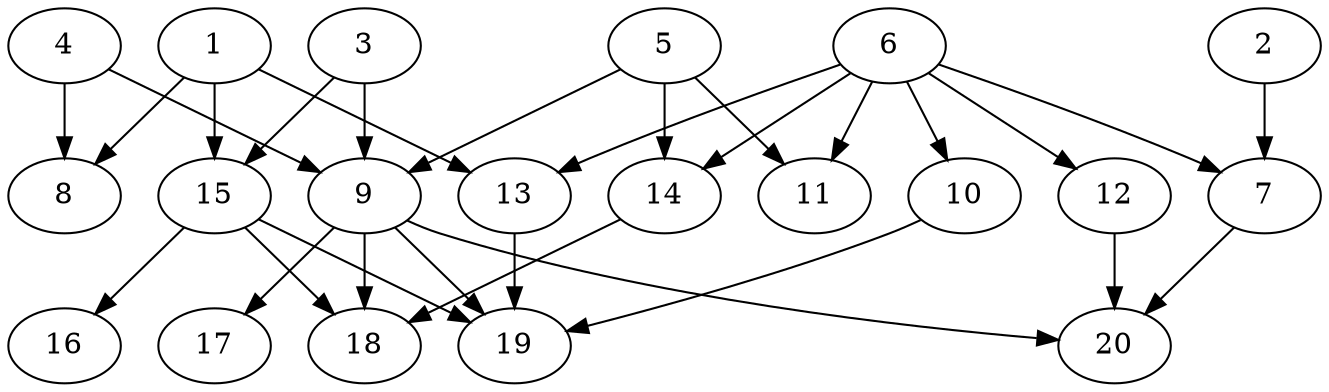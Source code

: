 // DAG automatically generated by daggen at Sat Jul 27 15:38:39 2019
// ./daggen --dot -n 20 --ccr 0.4 --fat 0.7 --regular 0.5 --density 0.4 --mindata 5242880 --maxdata 52428800 
digraph G {
  1 [size="37335040", alpha="0.01", expect_size="14934016"] 
  1 -> 8 [size ="14934016"]
  1 -> 13 [size ="14934016"]
  1 -> 15 [size ="14934016"]
  2 [size="29913600", alpha="0.10", expect_size="11965440"] 
  2 -> 7 [size ="11965440"]
  3 [size="23948800", alpha="0.01", expect_size="9579520"] 
  3 -> 9 [size ="9579520"]
  3 -> 15 [size ="9579520"]
  4 [size="88199680", alpha="0.20", expect_size="35279872"] 
  4 -> 8 [size ="35279872"]
  4 -> 9 [size ="35279872"]
  5 [size="97582080", alpha="0.16", expect_size="39032832"] 
  5 -> 9 [size ="39032832"]
  5 -> 11 [size ="39032832"]
  5 -> 14 [size ="39032832"]
  6 [size="92492800", alpha="0.10", expect_size="36997120"] 
  6 -> 7 [size ="36997120"]
  6 -> 10 [size ="36997120"]
  6 -> 11 [size ="36997120"]
  6 -> 12 [size ="36997120"]
  6 -> 13 [size ="36997120"]
  6 -> 14 [size ="36997120"]
  7 [size="125575680", alpha="0.03", expect_size="50230272"] 
  7 -> 20 [size ="50230272"]
  8 [size="93166080", alpha="0.20", expect_size="37266432"] 
  9 [size="117639680", alpha="0.18", expect_size="47055872"] 
  9 -> 17 [size ="47055872"]
  9 -> 18 [size ="47055872"]
  9 -> 19 [size ="47055872"]
  9 -> 20 [size ="47055872"]
  10 [size="21181440", alpha="0.11", expect_size="8472576"] 
  10 -> 19 [size ="8472576"]
  11 [size="88238080", alpha="0.15", expect_size="35295232"] 
  12 [size="93644800", alpha="0.17", expect_size="37457920"] 
  12 -> 20 [size ="37457920"]
  13 [size="37184000", alpha="0.09", expect_size="14873600"] 
  13 -> 19 [size ="14873600"]
  14 [size="42391040", alpha="0.13", expect_size="16956416"] 
  14 -> 18 [size ="16956416"]
  15 [size="41589760", alpha="0.19", expect_size="16635904"] 
  15 -> 16 [size ="16635904"]
  15 -> 18 [size ="16635904"]
  15 -> 19 [size ="16635904"]
  16 [size="15413760", alpha="0.18", expect_size="6165504"] 
  17 [size="72929280", alpha="0.11", expect_size="29171712"] 
  18 [size="88709120", alpha="0.12", expect_size="35483648"] 
  19 [size="87493120", alpha="0.02", expect_size="34997248"] 
  20 [size="75304960", alpha="0.00", expect_size="30121984"] 
}
